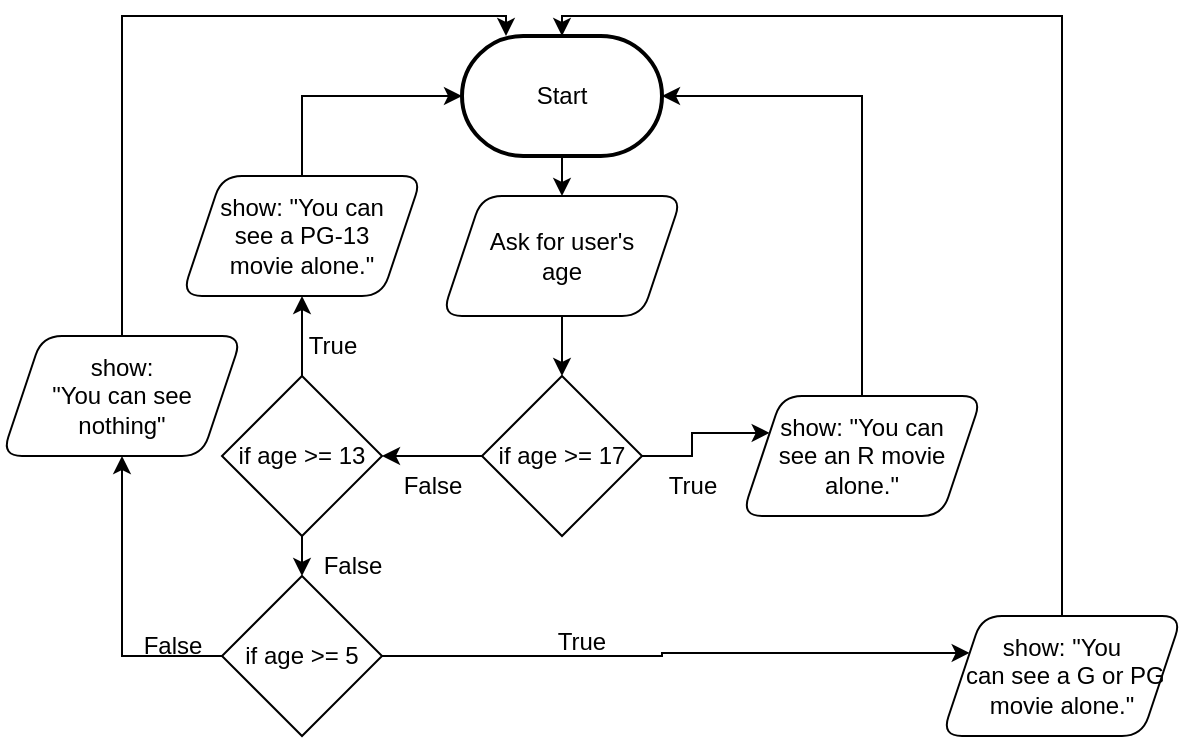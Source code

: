 <mxfile>
    <diagram id="HIP3nbAZw_EuaXWnEj3U" name="Page-1">
        <mxGraphModel dx="1278" dy="392" grid="1" gridSize="10" guides="1" tooltips="1" connect="1" arrows="1" fold="1" page="1" pageScale="1" pageWidth="850" pageHeight="1100" math="0" shadow="0">
            <root>
                <mxCell id="0"/>
                <mxCell id="1" parent="0"/>
                <mxCell id="4" style="edgeStyle=orthogonalEdgeStyle;html=1;rounded=0;entryX=0.5;entryY=0;entryDx=0;entryDy=0;" parent="1" source="2" target="7" edge="1">
                    <mxGeometry relative="1" as="geometry">
                        <mxPoint x="385" y="500" as="targetPoint"/>
                    </mxGeometry>
                </mxCell>
                <mxCell id="2" value="Start" style="strokeWidth=2;html=1;shape=mxgraph.flowchart.terminator;whiteSpace=wrap;" parent="1" vertex="1">
                    <mxGeometry x="230" y="310" width="100" height="60" as="geometry"/>
                </mxCell>
                <mxCell id="9" style="edgeStyle=none;html=1;exitX=0.5;exitY=1;exitDx=0;exitDy=0;entryX=0.5;entryY=0;entryDx=0;entryDy=0;" edge="1" parent="1" source="7" target="8">
                    <mxGeometry relative="1" as="geometry"/>
                </mxCell>
                <mxCell id="7" value="Ask for user's&lt;br&gt;age" style="shape=parallelogram;perimeter=parallelogramPerimeter;whiteSpace=wrap;html=1;fixedSize=1;rounded=1;shadow=0;" vertex="1" parent="1">
                    <mxGeometry x="220" y="390" width="120" height="60" as="geometry"/>
                </mxCell>
                <mxCell id="10" style="edgeStyle=orthogonalEdgeStyle;html=1;exitX=1;exitY=0.5;exitDx=0;exitDy=0;entryX=0;entryY=0.25;entryDx=0;entryDy=0;rounded=0;" edge="1" parent="1" source="8" target="12">
                    <mxGeometry relative="1" as="geometry">
                        <mxPoint x="360" y="520" as="targetPoint"/>
                    </mxGeometry>
                </mxCell>
                <mxCell id="14" style="edgeStyle=orthogonalEdgeStyle;rounded=0;html=1;exitX=0;exitY=0.5;exitDx=0;exitDy=0;entryX=1;entryY=0.5;entryDx=0;entryDy=0;" edge="1" parent="1" source="8" target="18">
                    <mxGeometry relative="1" as="geometry">
                        <mxPoint x="170" y="514" as="targetPoint"/>
                    </mxGeometry>
                </mxCell>
                <mxCell id="8" value="if age &amp;gt;= 17" style="rhombus;whiteSpace=wrap;html=1;rounded=0;shadow=0;sketch=0;" vertex="1" parent="1">
                    <mxGeometry x="240" y="480" width="80" height="80" as="geometry"/>
                </mxCell>
                <mxCell id="11" value="True" style="text;html=1;align=center;verticalAlign=middle;resizable=0;points=[];autosize=1;strokeColor=none;fillColor=none;" vertex="1" parent="1">
                    <mxGeometry x="320" y="520" width="50" height="30" as="geometry"/>
                </mxCell>
                <mxCell id="13" style="edgeStyle=orthogonalEdgeStyle;rounded=0;html=1;exitX=0.5;exitY=0;exitDx=0;exitDy=0;entryX=1;entryY=0.5;entryDx=0;entryDy=0;entryPerimeter=0;" edge="1" parent="1" source="12" target="2">
                    <mxGeometry relative="1" as="geometry"/>
                </mxCell>
                <mxCell id="12" value="show: &quot;You can&lt;br&gt;see an R movie&lt;br&gt;alone.&quot;" style="shape=parallelogram;perimeter=parallelogramPerimeter;whiteSpace=wrap;html=1;fixedSize=1;rounded=1;shadow=0;sketch=0;" vertex="1" parent="1">
                    <mxGeometry x="370" y="490" width="120" height="60" as="geometry"/>
                </mxCell>
                <mxCell id="15" value="False" style="text;html=1;align=center;verticalAlign=middle;resizable=0;points=[];autosize=1;strokeColor=none;fillColor=none;rounded=0;shadow=0;sketch=0;" vertex="1" parent="1">
                    <mxGeometry x="190" y="520" width="50" height="30" as="geometry"/>
                </mxCell>
                <mxCell id="21" style="edgeStyle=orthogonalEdgeStyle;rounded=0;html=1;exitX=0.5;exitY=0;exitDx=0;exitDy=0;entryX=0.5;entryY=1;entryDx=0;entryDy=0;" edge="1" parent="1" source="18" target="19">
                    <mxGeometry relative="1" as="geometry"/>
                </mxCell>
                <mxCell id="25" style="edgeStyle=orthogonalEdgeStyle;rounded=0;html=1;exitX=0.5;exitY=1;exitDx=0;exitDy=0;entryX=0.5;entryY=0;entryDx=0;entryDy=0;" edge="1" parent="1" source="18" target="26">
                    <mxGeometry relative="1" as="geometry">
                        <mxPoint x="150" y="610" as="targetPoint"/>
                    </mxGeometry>
                </mxCell>
                <mxCell id="18" value="if age &amp;gt;= 13" style="rhombus;whiteSpace=wrap;html=1;rounded=0;shadow=0;sketch=0;" vertex="1" parent="1">
                    <mxGeometry x="110" y="480" width="80" height="80" as="geometry"/>
                </mxCell>
                <mxCell id="22" style="edgeStyle=orthogonalEdgeStyle;rounded=0;html=1;exitX=0.5;exitY=0;exitDx=0;exitDy=0;entryX=0;entryY=0.5;entryDx=0;entryDy=0;entryPerimeter=0;" edge="1" parent="1" source="19" target="2">
                    <mxGeometry relative="1" as="geometry"/>
                </mxCell>
                <mxCell id="19" value="show: &quot;You can&lt;br style=&quot;border-color: var(--border-color);&quot;&gt;see a PG-13 &lt;br&gt;movie alone.&quot;" style="shape=parallelogram;perimeter=parallelogramPerimeter;whiteSpace=wrap;html=1;fixedSize=1;rounded=1;shadow=0;sketch=0;" vertex="1" parent="1">
                    <mxGeometry x="90" y="380" width="120" height="60" as="geometry"/>
                </mxCell>
                <mxCell id="23" value="True" style="text;html=1;align=center;verticalAlign=middle;resizable=0;points=[];autosize=1;strokeColor=none;fillColor=none;" vertex="1" parent="1">
                    <mxGeometry x="140" y="450" width="50" height="30" as="geometry"/>
                </mxCell>
                <mxCell id="24" value="False" style="text;html=1;align=center;verticalAlign=middle;resizable=0;points=[];autosize=1;strokeColor=none;fillColor=none;rounded=0;shadow=0;sketch=0;" vertex="1" parent="1">
                    <mxGeometry x="150" y="560" width="50" height="30" as="geometry"/>
                </mxCell>
                <mxCell id="28" style="edgeStyle=orthogonalEdgeStyle;rounded=0;html=1;exitX=1;exitY=0.5;exitDx=0;exitDy=0;entryX=0;entryY=0.25;entryDx=0;entryDy=0;" edge="1" parent="1" source="26" target="29">
                    <mxGeometry relative="1" as="geometry">
                        <mxPoint x="270" y="640" as="targetPoint"/>
                    </mxGeometry>
                </mxCell>
                <mxCell id="33" style="edgeStyle=orthogonalEdgeStyle;rounded=0;html=1;exitX=0;exitY=0.5;exitDx=0;exitDy=0;entryX=0.5;entryY=1;entryDx=0;entryDy=0;" edge="1" parent="1" source="26" target="32">
                    <mxGeometry relative="1" as="geometry"/>
                </mxCell>
                <mxCell id="26" value="if age &amp;gt;= 5" style="rhombus;whiteSpace=wrap;html=1;rounded=0;shadow=0;sketch=0;" vertex="1" parent="1">
                    <mxGeometry x="110" y="580" width="80" height="80" as="geometry"/>
                </mxCell>
                <mxCell id="30" style="edgeStyle=orthogonalEdgeStyle;rounded=0;html=1;exitX=0.5;exitY=0;exitDx=0;exitDy=0;entryX=0.5;entryY=0;entryDx=0;entryDy=0;entryPerimeter=0;" edge="1" parent="1" source="29" target="2">
                    <mxGeometry relative="1" as="geometry"/>
                </mxCell>
                <mxCell id="29" value="show: &quot;You&lt;br&gt;&amp;nbsp;can see a G or PG movie alone.&quot;" style="shape=parallelogram;perimeter=parallelogramPerimeter;whiteSpace=wrap;html=1;fixedSize=1;rounded=1;shadow=0;sketch=0;" vertex="1" parent="1">
                    <mxGeometry x="470" y="600" width="120" height="60" as="geometry"/>
                </mxCell>
                <mxCell id="31" value="True" style="text;html=1;strokeColor=none;fillColor=none;align=center;verticalAlign=middle;whiteSpace=wrap;rounded=0;shadow=0;sketch=0;" vertex="1" parent="1">
                    <mxGeometry x="260" y="598" width="60" height="30" as="geometry"/>
                </mxCell>
                <mxCell id="34" style="edgeStyle=orthogonalEdgeStyle;rounded=0;html=1;exitX=0.5;exitY=0;exitDx=0;exitDy=0;entryX=0.22;entryY=0;entryDx=0;entryDy=0;entryPerimeter=0;" edge="1" parent="1" source="32" target="2">
                    <mxGeometry relative="1" as="geometry"/>
                </mxCell>
                <mxCell id="32" value="show: &lt;br&gt;&quot;You can see &lt;br&gt;nothing&quot;" style="shape=parallelogram;perimeter=parallelogramPerimeter;whiteSpace=wrap;html=1;fixedSize=1;rounded=1;shadow=0;sketch=0;" vertex="1" parent="1">
                    <mxGeometry y="460" width="120" height="60" as="geometry"/>
                </mxCell>
                <mxCell id="35" value="False" style="text;html=1;align=center;verticalAlign=middle;resizable=0;points=[];autosize=1;strokeColor=none;fillColor=none;rounded=0;shadow=0;sketch=0;" vertex="1" parent="1">
                    <mxGeometry x="60" y="600" width="50" height="30" as="geometry"/>
                </mxCell>
            </root>
        </mxGraphModel>
    </diagram>
</mxfile>